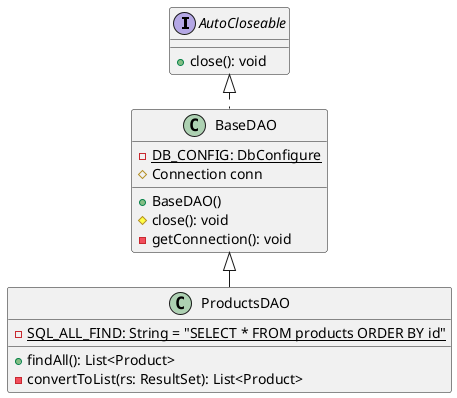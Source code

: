 @startuml ProductDAO
left to right direction

interface AutoCloseable {
  ' 抽象メソッド
  {method} +close(): void
}

class BaseDAO {
  {static} -DB_CONFIG: DbConfigure
  {field}  #Connection conn
  '
  ' コンストラクタ
  {method} +BaseDAO()
  '
  ' 限定公開メソッド：継承クラスからの利用のみ許可
  {method} #close(): void
  '
  ' 内部メソッド
  {method} -getConnection(): void
}

class ProductsDAO {
  ' SQL文字列
  {static} -SQL_ALL_FIND: String = "SELECT * FROM products ORDER BY id"
  '
  ' 公開メソッド：CRUD操作実行メソッド
  {method} +findAll(): List<Product>
  ' 補助メソッド（非公開）
  {method} -convertToList(rs: ResultSet): List<Product>
}

' 継承関係
AutoCloseable <|. BaseDAO
BaseDAO <|- ProductsDAO

/'
note right of BaseDAO::close
  AutoCloseable の close() をオーバーライドしています。
  これは BaseDAO がリソースを正しく解放するために必要です。
end note
'/

@enduml
